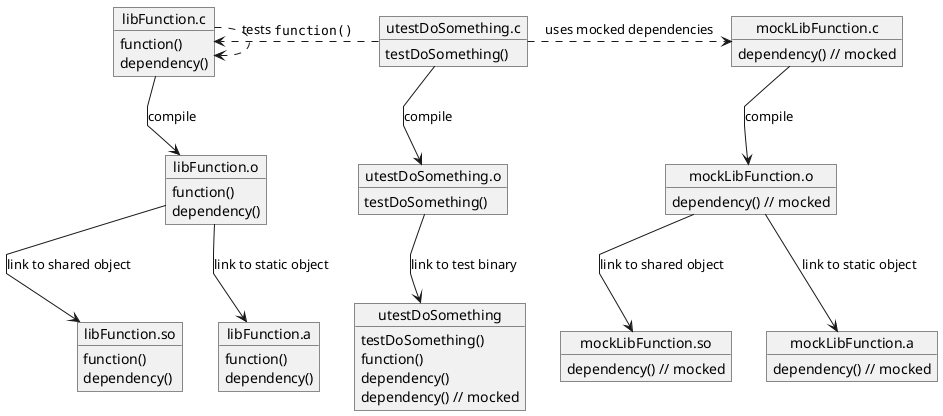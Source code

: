 @startuml
skinparam linetype polyline

object "libFunction.c" as libFunc_c {
	function()
	dependency()
}
object "libFunction.o" as libFunc_o {
	function()
	dependency()
}
object "libFunction.so" as libFunc_so {
	function()
	dependency()
}
object "libFunction.a" as libFunc_a {
	function()
	dependency()
}

object "utestDoSomething.c" as utestDoSome_c {
	testDoSomething()
}
object "utestDoSomething.o" as utestDoSome_o {
	testDoSomething()
}
object "utestDoSomething" as utestDoSome_bin {
	testDoSomething()
	function()
	dependency()
	dependency() // mocked
}

object "mockLibFunction.c" as mockLibFunc_c {
	dependency() // mocked
}
object "mockLibFunction.o" as mockLibFunc_o {
	dependency() // mocked
}
object "mockLibFunction.so" as mockLibFunc_so {
	dependency() // mocked
}
object "mockLibFunction.a" as mockLibFunc_a {
	dependency() // mocked
}

libFunc_c .> libFunc_c /': depends on ""dependency()""'/
libFunc_c --> libFunc_o : compile
libFunc_o --> libFunc_so : link to shared object
libFunc_o --> libFunc_a : link to static object

utestDoSome_c .> libFunc_c : tests ""function()""
utestDoSome_c .> mockLibFunc_c : uses mocked dependencies
utestDoSome_c --> utestDoSome_o : compile
utestDoSome_o --> utestDoSome_bin : link to test binary

mockLibFunc_c --> mockLibFunc_o : compile
mockLibFunc_o --> mockLibFunc_so : link to shared object
mockLibFunc_o --> mockLibFunc_a : link to static object

'libFunc_a --> utestDoSome_bin : link ""function()"" to test
'mockLibFunc_so --> utestDoSome_bin : link mocked dependencies to test


libFunc_c -[hidden]-> libFunc_o
libFunc_o -[hidden]-> libFunc_a
libFunc_o -[hidden]-> libFunc_so

utestDoSome_c -[hidden]-> utestDoSome_o
utestDoSome_o -[hidden]-> utestDoSome_bin

mockLibFunc_c -[hidden]-> mockLibFunc_o
mockLibFunc_o -[hidden]-> mockLibFunc_a
mockLibFunc_o -[hidden]-> mockLibFunc_so

libFunc_c -[hidden]> utestDoSome_c
utestDoSome_c -[hidden]> mockLibFunc_c

libFunc_o -[hidden]> utestDoSome_o
utestDoSome_o -[hidden]> mockLibFunc_o

libFunc_so -[hidden]> libFunc_a
'libFunc_so -[hidden]> utestDoSome_bin
libFunc_a -[hidden]> utestDoSome_bin
utestDoSome_bin -[hidden]> mockLibFunc_so
'utestDoSome_bin -[hidden]> mockLibFunc_a
mockLibFunc_so -[hidden]> mockLibFunc_a

@enduml
